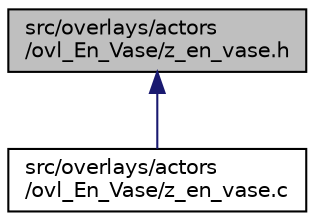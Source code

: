 digraph "src/overlays/actors/ovl_En_Vase/z_en_vase.h"
{
 // LATEX_PDF_SIZE
  edge [fontname="Helvetica",fontsize="10",labelfontname="Helvetica",labelfontsize="10"];
  node [fontname="Helvetica",fontsize="10",shape=record];
  Node1 [label="src/overlays/actors\l/ovl_En_Vase/z_en_vase.h",height=0.2,width=0.4,color="black", fillcolor="grey75", style="filled", fontcolor="black",tooltip=" "];
  Node1 -> Node2 [dir="back",color="midnightblue",fontsize="10",style="solid",fontname="Helvetica"];
  Node2 [label="src/overlays/actors\l/ovl_En_Vase/z_en_vase.c",height=0.2,width=0.4,color="black", fillcolor="white", style="filled",URL="$db/d26/z__en__vase_8c.html",tooltip=" "];
}
